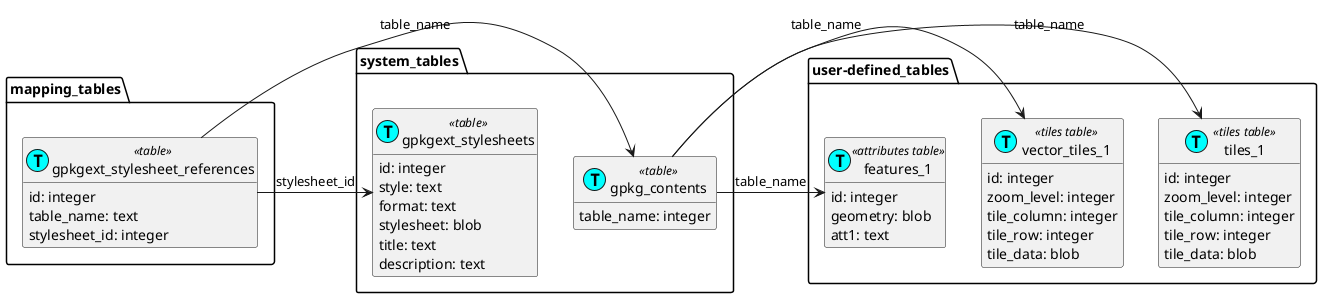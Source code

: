 @startuml
hide empty methods

package system_tables {
class gpkg_contents << (T, cyan) table >> {
  table_name: integer
}

class gpkgext_stylesheets << (T, cyan) table >> {
  id: integer
  style: text
  format: text
  stylesheet: blob
  title: text
  description: text
}
}
package user-defined_tables {
class vector_tiles_1 << (T, cyan) tiles table >> {
  id: integer
  zoom_level: integer
  tile_column: integer
  tile_row: integer
  tile_data: blob
}
class tiles_1 << (T, cyan) tiles table >> {
  id: integer
  zoom_level: integer
  tile_column: integer
  tile_row: integer
  tile_data: blob
}
class features_1 << (T, cyan) attributes table >> {
  id: integer
  geometry: blob
  att1: text
}
}
package mapping_tables {
class gpkgext_stylesheet_references << (T, cyan) table >> {
  id: integer
  table_name: text
  stylesheet_id: integer
}
}
gpkgext_stylesheet_references -> gpkg_contents : "table_name" 
gpkgext_stylesheet_references -> gpkgext_stylesheets : "stylesheet_id"
gpkg_contents -> tiles_1 : "table_name"
gpkg_contents -> vector_tiles_1 : "table_name"
gpkg_contents -> features_1 : "table_name"
@enduml